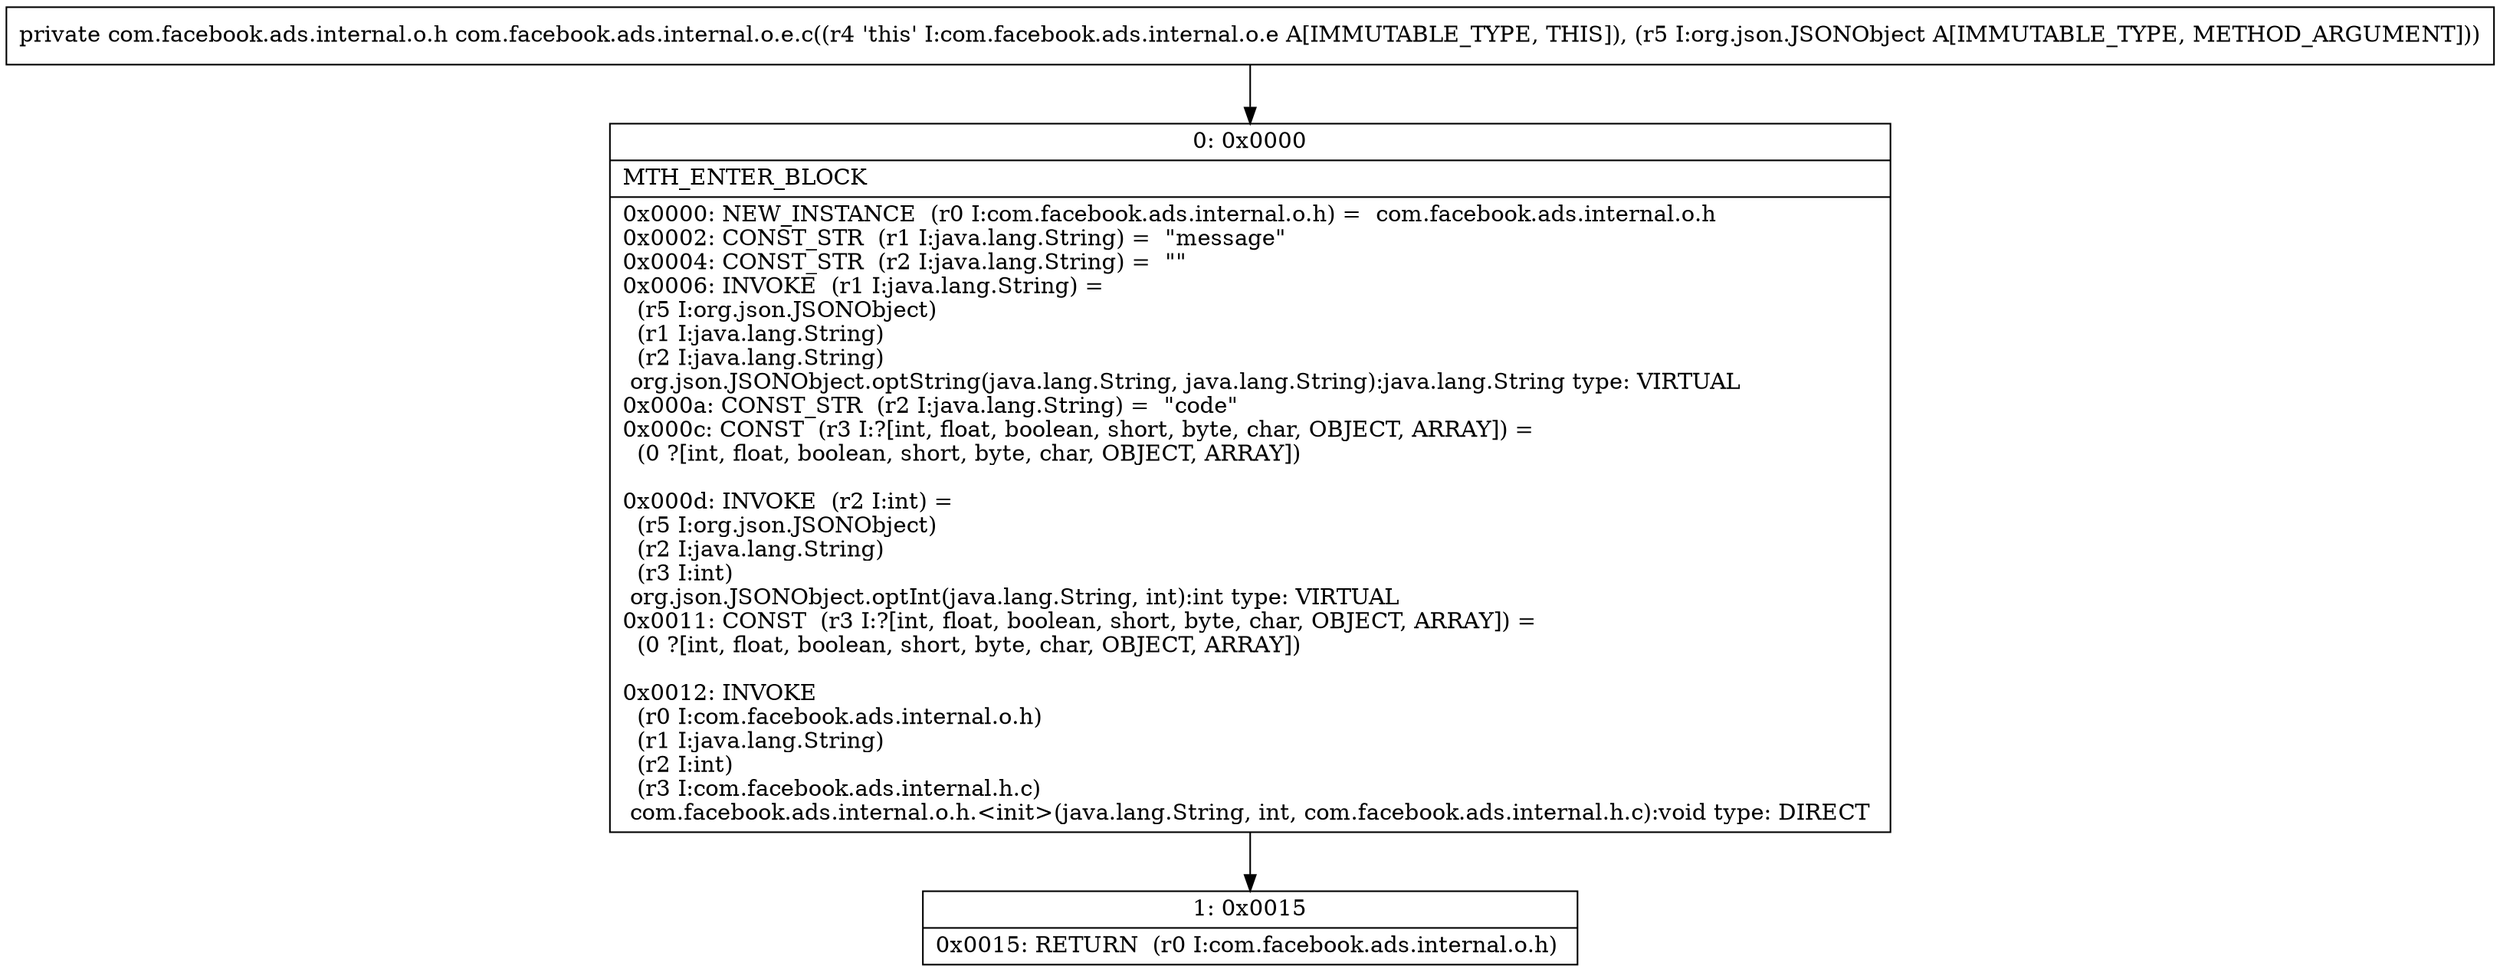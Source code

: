 digraph "CFG forcom.facebook.ads.internal.o.e.c(Lorg\/json\/JSONObject;)Lcom\/facebook\/ads\/internal\/o\/h;" {
Node_0 [shape=record,label="{0\:\ 0x0000|MTH_ENTER_BLOCK\l|0x0000: NEW_INSTANCE  (r0 I:com.facebook.ads.internal.o.h) =  com.facebook.ads.internal.o.h \l0x0002: CONST_STR  (r1 I:java.lang.String) =  \"message\" \l0x0004: CONST_STR  (r2 I:java.lang.String) =  \"\" \l0x0006: INVOKE  (r1 I:java.lang.String) = \l  (r5 I:org.json.JSONObject)\l  (r1 I:java.lang.String)\l  (r2 I:java.lang.String)\l org.json.JSONObject.optString(java.lang.String, java.lang.String):java.lang.String type: VIRTUAL \l0x000a: CONST_STR  (r2 I:java.lang.String) =  \"code\" \l0x000c: CONST  (r3 I:?[int, float, boolean, short, byte, char, OBJECT, ARRAY]) = \l  (0 ?[int, float, boolean, short, byte, char, OBJECT, ARRAY])\l \l0x000d: INVOKE  (r2 I:int) = \l  (r5 I:org.json.JSONObject)\l  (r2 I:java.lang.String)\l  (r3 I:int)\l org.json.JSONObject.optInt(java.lang.String, int):int type: VIRTUAL \l0x0011: CONST  (r3 I:?[int, float, boolean, short, byte, char, OBJECT, ARRAY]) = \l  (0 ?[int, float, boolean, short, byte, char, OBJECT, ARRAY])\l \l0x0012: INVOKE  \l  (r0 I:com.facebook.ads.internal.o.h)\l  (r1 I:java.lang.String)\l  (r2 I:int)\l  (r3 I:com.facebook.ads.internal.h.c)\l com.facebook.ads.internal.o.h.\<init\>(java.lang.String, int, com.facebook.ads.internal.h.c):void type: DIRECT \l}"];
Node_1 [shape=record,label="{1\:\ 0x0015|0x0015: RETURN  (r0 I:com.facebook.ads.internal.o.h) \l}"];
MethodNode[shape=record,label="{private com.facebook.ads.internal.o.h com.facebook.ads.internal.o.e.c((r4 'this' I:com.facebook.ads.internal.o.e A[IMMUTABLE_TYPE, THIS]), (r5 I:org.json.JSONObject A[IMMUTABLE_TYPE, METHOD_ARGUMENT])) }"];
MethodNode -> Node_0;
Node_0 -> Node_1;
}

